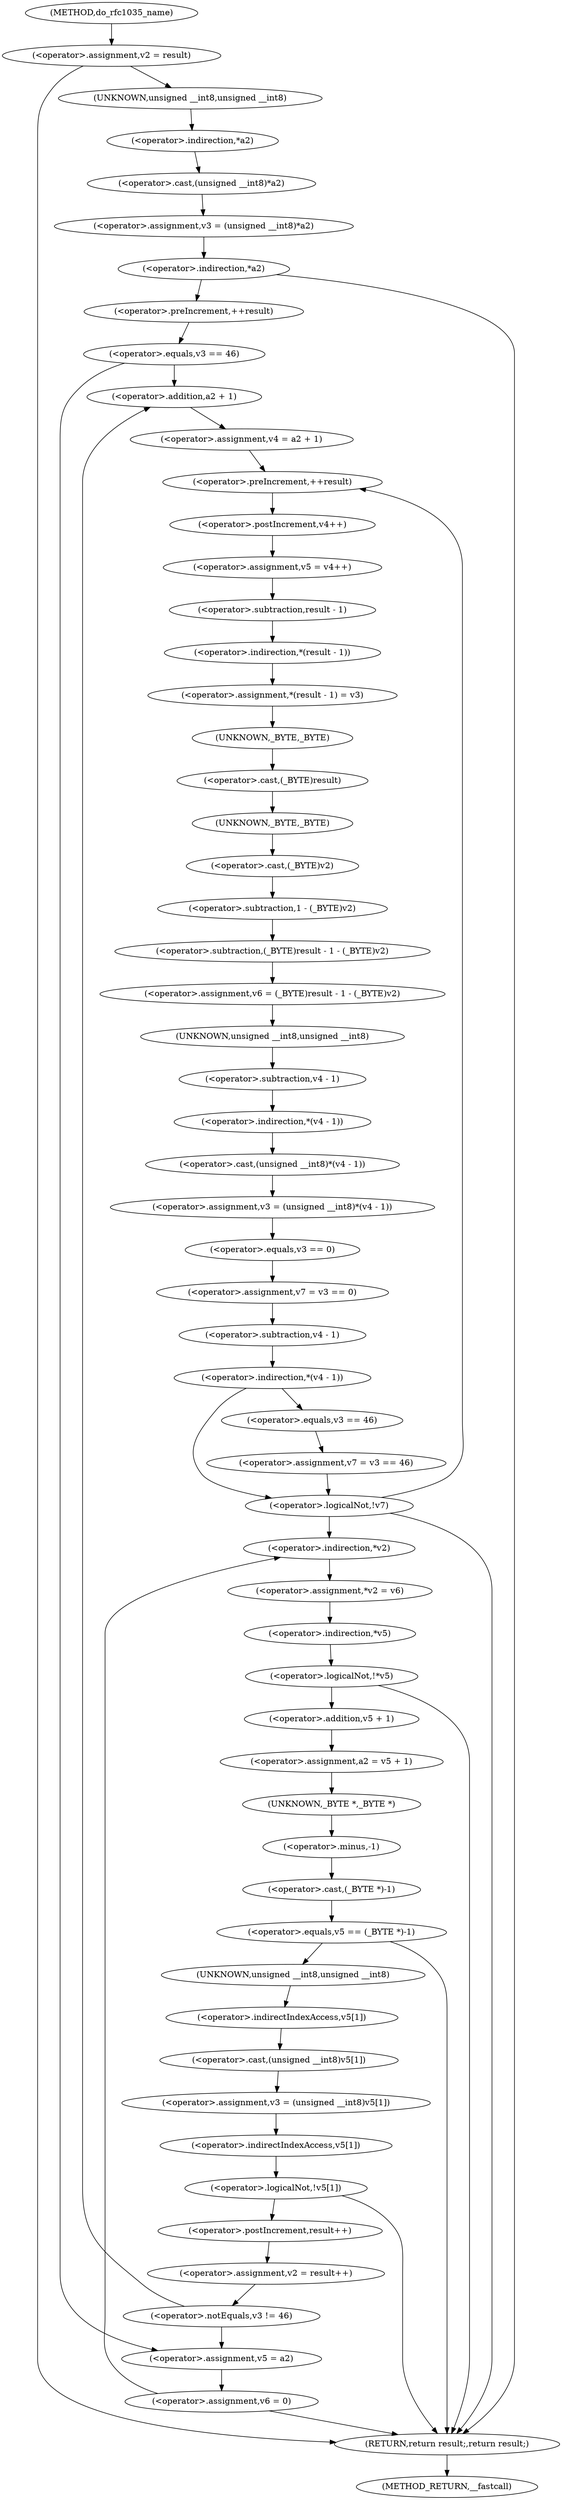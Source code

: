 digraph do_rfc1035_name {  
"1000117" [label = "(<operator>.assignment,v2 = result)" ]
"1000123" [label = "(<operator>.assignment,v3 = (unsigned __int8)*a2)" ]
"1000125" [label = "(<operator>.cast,(unsigned __int8)*a2)" ]
"1000126" [label = "(UNKNOWN,unsigned __int8,unsigned __int8)" ]
"1000127" [label = "(<operator>.indirection,*a2)" ]
"1000130" [label = "(<operator>.indirection,*a2)" ]
"1000133" [label = "(<operator>.preIncrement,++result)" ]
"1000136" [label = "(<operator>.equals,v3 == 46)" ]
"1000141" [label = "(<operator>.assignment,v4 = a2 + 1)" ]
"1000143" [label = "(<operator>.addition,a2 + 1)" ]
"1000148" [label = "(<operator>.preIncrement,++result)" ]
"1000150" [label = "(<operator>.assignment,v5 = v4++)" ]
"1000152" [label = "(<operator>.postIncrement,v4++)" ]
"1000154" [label = "(<operator>.assignment,*(result - 1) = v3)" ]
"1000155" [label = "(<operator>.indirection,*(result - 1))" ]
"1000156" [label = "(<operator>.subtraction,result - 1)" ]
"1000160" [label = "(<operator>.assignment,v6 = (_BYTE)result - 1 - (_BYTE)v2)" ]
"1000162" [label = "(<operator>.subtraction,(_BYTE)result - 1 - (_BYTE)v2)" ]
"1000163" [label = "(<operator>.cast,(_BYTE)result)" ]
"1000164" [label = "(UNKNOWN,_BYTE,_BYTE)" ]
"1000166" [label = "(<operator>.subtraction,1 - (_BYTE)v2)" ]
"1000168" [label = "(<operator>.cast,(_BYTE)v2)" ]
"1000169" [label = "(UNKNOWN,_BYTE,_BYTE)" ]
"1000171" [label = "(<operator>.assignment,v3 = (unsigned __int8)*(v4 - 1))" ]
"1000173" [label = "(<operator>.cast,(unsigned __int8)*(v4 - 1))" ]
"1000174" [label = "(UNKNOWN,unsigned __int8,unsigned __int8)" ]
"1000175" [label = "(<operator>.indirection,*(v4 - 1))" ]
"1000176" [label = "(<operator>.subtraction,v4 - 1)" ]
"1000179" [label = "(<operator>.assignment,v7 = v3 == 0)" ]
"1000181" [label = "(<operator>.equals,v3 == 0)" ]
"1000185" [label = "(<operator>.indirection,*(v4 - 1))" ]
"1000186" [label = "(<operator>.subtraction,v4 - 1)" ]
"1000189" [label = "(<operator>.assignment,v7 = v3 == 46)" ]
"1000191" [label = "(<operator>.equals,v3 == 46)" ]
"1000194" [label = "(<operator>.logicalNot,!v7)" ]
"1000199" [label = "(<operator>.assignment,*v2 = v6)" ]
"1000200" [label = "(<operator>.indirection,*v2)" ]
"1000204" [label = "(<operator>.logicalNot,!*v5)" ]
"1000205" [label = "(<operator>.indirection,*v5)" ]
"1000208" [label = "(<operator>.assignment,a2 = v5 + 1)" ]
"1000210" [label = "(<operator>.addition,v5 + 1)" ]
"1000214" [label = "(<operator>.equals,v5 == (_BYTE *)-1)" ]
"1000216" [label = "(<operator>.cast,(_BYTE *)-1)" ]
"1000217" [label = "(UNKNOWN,_BYTE *,_BYTE *)" ]
"1000218" [label = "(<operator>.minus,-1)" ]
"1000221" [label = "(<operator>.assignment,v3 = (unsigned __int8)v5[1])" ]
"1000223" [label = "(<operator>.cast,(unsigned __int8)v5[1])" ]
"1000224" [label = "(UNKNOWN,unsigned __int8,unsigned __int8)" ]
"1000225" [label = "(<operator>.indirectIndexAccess,v5[1])" ]
"1000229" [label = "(<operator>.logicalNot,!v5[1])" ]
"1000230" [label = "(<operator>.indirectIndexAccess,v5[1])" ]
"1000234" [label = "(<operator>.assignment,v2 = result++)" ]
"1000236" [label = "(<operator>.postIncrement,result++)" ]
"1000239" [label = "(<operator>.notEquals,v3 != 46)" ]
"1000244" [label = "(<operator>.assignment,v5 = a2)" ]
"1000247" [label = "(<operator>.assignment,v6 = 0)" ]
"1000250" [label = "(RETURN,return result;,return result;)" ]
"1000107" [label = "(METHOD,do_rfc1035_name)" ]
"1000252" [label = "(METHOD_RETURN,__fastcall)" ]
  "1000117" -> "1000126" 
  "1000117" -> "1000250" 
  "1000123" -> "1000130" 
  "1000125" -> "1000123" 
  "1000126" -> "1000127" 
  "1000127" -> "1000125" 
  "1000130" -> "1000133" 
  "1000130" -> "1000250" 
  "1000133" -> "1000136" 
  "1000136" -> "1000244" 
  "1000136" -> "1000143" 
  "1000141" -> "1000148" 
  "1000143" -> "1000141" 
  "1000148" -> "1000152" 
  "1000150" -> "1000156" 
  "1000152" -> "1000150" 
  "1000154" -> "1000164" 
  "1000155" -> "1000154" 
  "1000156" -> "1000155" 
  "1000160" -> "1000174" 
  "1000162" -> "1000160" 
  "1000163" -> "1000169" 
  "1000164" -> "1000163" 
  "1000166" -> "1000162" 
  "1000168" -> "1000166" 
  "1000169" -> "1000168" 
  "1000171" -> "1000181" 
  "1000173" -> "1000171" 
  "1000174" -> "1000176" 
  "1000175" -> "1000173" 
  "1000176" -> "1000175" 
  "1000179" -> "1000186" 
  "1000181" -> "1000179" 
  "1000185" -> "1000194" 
  "1000185" -> "1000191" 
  "1000186" -> "1000185" 
  "1000189" -> "1000194" 
  "1000191" -> "1000189" 
  "1000194" -> "1000148" 
  "1000194" -> "1000200" 
  "1000194" -> "1000250" 
  "1000199" -> "1000205" 
  "1000200" -> "1000199" 
  "1000204" -> "1000250" 
  "1000204" -> "1000210" 
  "1000205" -> "1000204" 
  "1000208" -> "1000217" 
  "1000210" -> "1000208" 
  "1000214" -> "1000250" 
  "1000214" -> "1000224" 
  "1000216" -> "1000214" 
  "1000217" -> "1000218" 
  "1000218" -> "1000216" 
  "1000221" -> "1000230" 
  "1000223" -> "1000221" 
  "1000224" -> "1000225" 
  "1000225" -> "1000223" 
  "1000229" -> "1000250" 
  "1000229" -> "1000236" 
  "1000230" -> "1000229" 
  "1000234" -> "1000239" 
  "1000236" -> "1000234" 
  "1000239" -> "1000143" 
  "1000239" -> "1000244" 
  "1000244" -> "1000247" 
  "1000247" -> "1000200" 
  "1000247" -> "1000250" 
  "1000250" -> "1000252" 
  "1000107" -> "1000117" 
}
